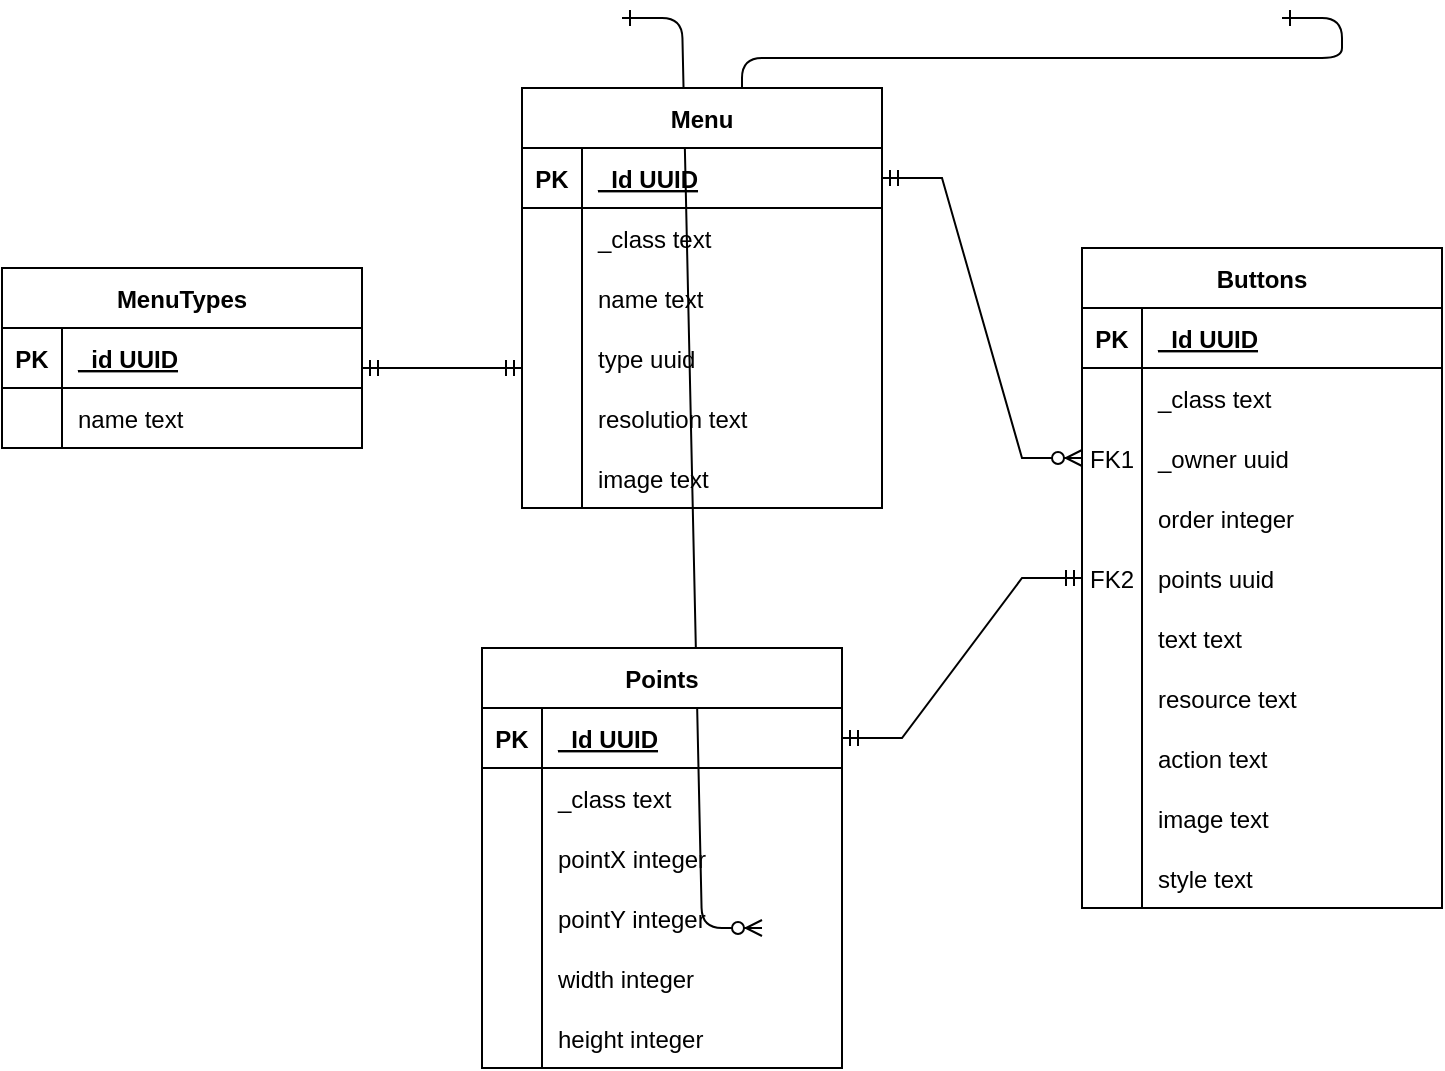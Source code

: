 <mxfile version="17.4.2" type="device"><diagram id="R2lEEEUBdFMjLlhIrx00" name="Page-1"><mxGraphModel dx="946" dy="672" grid="1" gridSize="10" guides="1" tooltips="1" connect="1" arrows="1" fold="1" page="1" pageScale="1" pageWidth="850" pageHeight="1100" math="0" shadow="0" extFonts="Permanent Marker^https://fonts.googleapis.com/css?family=Permanent+Marker"><root><mxCell id="0"/><mxCell id="1" parent="0"/><mxCell id="C-vyLk0tnHw3VtMMgP7b-1" value="" style="edgeStyle=entityRelationEdgeStyle;endArrow=ERzeroToMany;startArrow=ERone;endFill=1;startFill=0;" parent="1" target="C-vyLk0tnHw3VtMMgP7b-6" edge="1"><mxGeometry width="100" height="100" relative="1" as="geometry"><mxPoint x="370" y="165" as="sourcePoint"/><mxPoint x="440" y="620" as="targetPoint"/></mxGeometry></mxCell><mxCell id="C-vyLk0tnHw3VtMMgP7b-12" value="" style="edgeStyle=entityRelationEdgeStyle;endArrow=ERzeroToMany;startArrow=ERone;endFill=1;startFill=0;" parent="1" target="C-vyLk0tnHw3VtMMgP7b-17" edge="1"><mxGeometry width="100" height="100" relative="1" as="geometry"><mxPoint x="700" y="165" as="sourcePoint"/><mxPoint x="460" y="205" as="targetPoint"/></mxGeometry></mxCell><mxCell id="jIA4LPbpYvW5gqWYzgs3-1" value="Menu" style="shape=table;startSize=30;container=1;collapsible=1;childLayout=tableLayout;fixedRows=1;rowLines=0;fontStyle=1;align=center;resizeLast=1;" vertex="1" parent="1"><mxGeometry x="320" y="200" width="180" height="210" as="geometry"/></mxCell><mxCell id="jIA4LPbpYvW5gqWYzgs3-2" value="" style="shape=tableRow;horizontal=0;startSize=0;swimlaneHead=0;swimlaneBody=0;fillColor=none;collapsible=0;dropTarget=0;points=[[0,0.5],[1,0.5]];portConstraint=eastwest;top=0;left=0;right=0;bottom=1;" vertex="1" parent="jIA4LPbpYvW5gqWYzgs3-1"><mxGeometry y="30" width="180" height="30" as="geometry"/></mxCell><mxCell id="jIA4LPbpYvW5gqWYzgs3-3" value="PK" style="shape=partialRectangle;connectable=0;fillColor=none;top=0;left=0;bottom=0;right=0;fontStyle=1;overflow=hidden;" vertex="1" parent="jIA4LPbpYvW5gqWYzgs3-2"><mxGeometry width="30" height="30" as="geometry"><mxRectangle width="30" height="30" as="alternateBounds"/></mxGeometry></mxCell><mxCell id="jIA4LPbpYvW5gqWYzgs3-4" value="_Id UUID" style="shape=partialRectangle;connectable=0;fillColor=none;top=0;left=0;bottom=0;right=0;align=left;spacingLeft=6;fontStyle=5;overflow=hidden;" vertex="1" parent="jIA4LPbpYvW5gqWYzgs3-2"><mxGeometry x="30" width="150" height="30" as="geometry"><mxRectangle width="150" height="30" as="alternateBounds"/></mxGeometry></mxCell><mxCell id="jIA4LPbpYvW5gqWYzgs3-5" value="" style="shape=tableRow;horizontal=0;startSize=0;swimlaneHead=0;swimlaneBody=0;fillColor=none;collapsible=0;dropTarget=0;points=[[0,0.5],[1,0.5]];portConstraint=eastwest;top=0;left=0;right=0;bottom=0;" vertex="1" parent="jIA4LPbpYvW5gqWYzgs3-1"><mxGeometry y="60" width="180" height="30" as="geometry"/></mxCell><mxCell id="jIA4LPbpYvW5gqWYzgs3-6" value="" style="shape=partialRectangle;connectable=0;fillColor=none;top=0;left=0;bottom=0;right=0;editable=1;overflow=hidden;" vertex="1" parent="jIA4LPbpYvW5gqWYzgs3-5"><mxGeometry width="30" height="30" as="geometry"><mxRectangle width="30" height="30" as="alternateBounds"/></mxGeometry></mxCell><mxCell id="jIA4LPbpYvW5gqWYzgs3-7" value="_class text" style="shape=partialRectangle;connectable=0;fillColor=none;top=0;left=0;bottom=0;right=0;align=left;spacingLeft=6;overflow=hidden;" vertex="1" parent="jIA4LPbpYvW5gqWYzgs3-5"><mxGeometry x="30" width="150" height="30" as="geometry"><mxRectangle width="150" height="30" as="alternateBounds"/></mxGeometry></mxCell><mxCell id="jIA4LPbpYvW5gqWYzgs3-8" value="" style="shape=tableRow;horizontal=0;startSize=0;swimlaneHead=0;swimlaneBody=0;fillColor=none;collapsible=0;dropTarget=0;points=[[0,0.5],[1,0.5]];portConstraint=eastwest;top=0;left=0;right=0;bottom=0;" vertex="1" parent="jIA4LPbpYvW5gqWYzgs3-1"><mxGeometry y="90" width="180" height="30" as="geometry"/></mxCell><mxCell id="jIA4LPbpYvW5gqWYzgs3-9" value="" style="shape=partialRectangle;connectable=0;fillColor=none;top=0;left=0;bottom=0;right=0;editable=1;overflow=hidden;" vertex="1" parent="jIA4LPbpYvW5gqWYzgs3-8"><mxGeometry width="30" height="30" as="geometry"><mxRectangle width="30" height="30" as="alternateBounds"/></mxGeometry></mxCell><mxCell id="jIA4LPbpYvW5gqWYzgs3-10" value="name text" style="shape=partialRectangle;connectable=0;fillColor=none;top=0;left=0;bottom=0;right=0;align=left;spacingLeft=6;overflow=hidden;" vertex="1" parent="jIA4LPbpYvW5gqWYzgs3-8"><mxGeometry x="30" width="150" height="30" as="geometry"><mxRectangle width="150" height="30" as="alternateBounds"/></mxGeometry></mxCell><mxCell id="jIA4LPbpYvW5gqWYzgs3-11" value="" style="shape=tableRow;horizontal=0;startSize=0;swimlaneHead=0;swimlaneBody=0;fillColor=none;collapsible=0;dropTarget=0;points=[[0,0.5],[1,0.5]];portConstraint=eastwest;top=0;left=0;right=0;bottom=0;" vertex="1" parent="jIA4LPbpYvW5gqWYzgs3-1"><mxGeometry y="120" width="180" height="30" as="geometry"/></mxCell><mxCell id="jIA4LPbpYvW5gqWYzgs3-12" value="" style="shape=partialRectangle;connectable=0;fillColor=none;top=0;left=0;bottom=0;right=0;editable=1;overflow=hidden;" vertex="1" parent="jIA4LPbpYvW5gqWYzgs3-11"><mxGeometry width="30" height="30" as="geometry"><mxRectangle width="30" height="30" as="alternateBounds"/></mxGeometry></mxCell><mxCell id="jIA4LPbpYvW5gqWYzgs3-13" value="type uuid" style="shape=partialRectangle;connectable=0;fillColor=none;top=0;left=0;bottom=0;right=0;align=left;spacingLeft=6;overflow=hidden;" vertex="1" parent="jIA4LPbpYvW5gqWYzgs3-11"><mxGeometry x="30" width="150" height="30" as="geometry"><mxRectangle width="150" height="30" as="alternateBounds"/></mxGeometry></mxCell><mxCell id="jIA4LPbpYvW5gqWYzgs3-20" style="shape=tableRow;horizontal=0;startSize=0;swimlaneHead=0;swimlaneBody=0;fillColor=none;collapsible=0;dropTarget=0;points=[[0,0.5],[1,0.5]];portConstraint=eastwest;top=0;left=0;right=0;bottom=0;" vertex="1" parent="jIA4LPbpYvW5gqWYzgs3-1"><mxGeometry y="150" width="180" height="30" as="geometry"/></mxCell><mxCell id="jIA4LPbpYvW5gqWYzgs3-21" style="shape=partialRectangle;connectable=0;fillColor=none;top=0;left=0;bottom=0;right=0;editable=1;overflow=hidden;" vertex="1" parent="jIA4LPbpYvW5gqWYzgs3-20"><mxGeometry width="30" height="30" as="geometry"><mxRectangle width="30" height="30" as="alternateBounds"/></mxGeometry></mxCell><mxCell id="jIA4LPbpYvW5gqWYzgs3-22" value="resolution text" style="shape=partialRectangle;connectable=0;fillColor=none;top=0;left=0;bottom=0;right=0;align=left;spacingLeft=6;overflow=hidden;" vertex="1" parent="jIA4LPbpYvW5gqWYzgs3-20"><mxGeometry x="30" width="150" height="30" as="geometry"><mxRectangle width="150" height="30" as="alternateBounds"/></mxGeometry></mxCell><mxCell id="jIA4LPbpYvW5gqWYzgs3-17" style="shape=tableRow;horizontal=0;startSize=0;swimlaneHead=0;swimlaneBody=0;fillColor=none;collapsible=0;dropTarget=0;points=[[0,0.5],[1,0.5]];portConstraint=eastwest;top=0;left=0;right=0;bottom=0;" vertex="1" parent="jIA4LPbpYvW5gqWYzgs3-1"><mxGeometry y="180" width="180" height="30" as="geometry"/></mxCell><mxCell id="jIA4LPbpYvW5gqWYzgs3-18" style="shape=partialRectangle;connectable=0;fillColor=none;top=0;left=0;bottom=0;right=0;editable=1;overflow=hidden;" vertex="1" parent="jIA4LPbpYvW5gqWYzgs3-17"><mxGeometry width="30" height="30" as="geometry"><mxRectangle width="30" height="30" as="alternateBounds"/></mxGeometry></mxCell><mxCell id="jIA4LPbpYvW5gqWYzgs3-19" value="image text" style="shape=partialRectangle;connectable=0;fillColor=none;top=0;left=0;bottom=0;right=0;align=left;spacingLeft=6;overflow=hidden;" vertex="1" parent="jIA4LPbpYvW5gqWYzgs3-17"><mxGeometry x="30" width="150" height="30" as="geometry"><mxRectangle width="150" height="30" as="alternateBounds"/></mxGeometry></mxCell><mxCell id="jIA4LPbpYvW5gqWYzgs3-27" value="Buttons" style="shape=table;startSize=30;container=1;collapsible=1;childLayout=tableLayout;fixedRows=1;rowLines=0;fontStyle=1;align=center;resizeLast=1;" vertex="1" parent="1"><mxGeometry x="600" y="280" width="180" height="330" as="geometry"/></mxCell><mxCell id="jIA4LPbpYvW5gqWYzgs3-28" value="" style="shape=tableRow;horizontal=0;startSize=0;swimlaneHead=0;swimlaneBody=0;fillColor=none;collapsible=0;dropTarget=0;points=[[0,0.5],[1,0.5]];portConstraint=eastwest;top=0;left=0;right=0;bottom=1;" vertex="1" parent="jIA4LPbpYvW5gqWYzgs3-27"><mxGeometry y="30" width="180" height="30" as="geometry"/></mxCell><mxCell id="jIA4LPbpYvW5gqWYzgs3-29" value="PK" style="shape=partialRectangle;connectable=0;fillColor=none;top=0;left=0;bottom=0;right=0;fontStyle=1;overflow=hidden;" vertex="1" parent="jIA4LPbpYvW5gqWYzgs3-28"><mxGeometry width="30" height="30" as="geometry"><mxRectangle width="30" height="30" as="alternateBounds"/></mxGeometry></mxCell><mxCell id="jIA4LPbpYvW5gqWYzgs3-30" value="_Id UUID" style="shape=partialRectangle;connectable=0;fillColor=none;top=0;left=0;bottom=0;right=0;align=left;spacingLeft=6;fontStyle=5;overflow=hidden;" vertex="1" parent="jIA4LPbpYvW5gqWYzgs3-28"><mxGeometry x="30" width="150" height="30" as="geometry"><mxRectangle width="150" height="30" as="alternateBounds"/></mxGeometry></mxCell><mxCell id="jIA4LPbpYvW5gqWYzgs3-31" value="" style="shape=tableRow;horizontal=0;startSize=0;swimlaneHead=0;swimlaneBody=0;fillColor=none;collapsible=0;dropTarget=0;points=[[0,0.5],[1,0.5]];portConstraint=eastwest;top=0;left=0;right=0;bottom=0;" vertex="1" parent="jIA4LPbpYvW5gqWYzgs3-27"><mxGeometry y="60" width="180" height="30" as="geometry"/></mxCell><mxCell id="jIA4LPbpYvW5gqWYzgs3-32" value="" style="shape=partialRectangle;connectable=0;fillColor=none;top=0;left=0;bottom=0;right=0;editable=1;overflow=hidden;" vertex="1" parent="jIA4LPbpYvW5gqWYzgs3-31"><mxGeometry width="30" height="30" as="geometry"><mxRectangle width="30" height="30" as="alternateBounds"/></mxGeometry></mxCell><mxCell id="jIA4LPbpYvW5gqWYzgs3-33" value="_class text" style="shape=partialRectangle;connectable=0;fillColor=none;top=0;left=0;bottom=0;right=0;align=left;spacingLeft=6;overflow=hidden;" vertex="1" parent="jIA4LPbpYvW5gqWYzgs3-31"><mxGeometry x="30" width="150" height="30" as="geometry"><mxRectangle width="150" height="30" as="alternateBounds"/></mxGeometry></mxCell><mxCell id="jIA4LPbpYvW5gqWYzgs3-34" value="" style="shape=tableRow;horizontal=0;startSize=0;swimlaneHead=0;swimlaneBody=0;fillColor=none;collapsible=0;dropTarget=0;points=[[0,0.5],[1,0.5]];portConstraint=eastwest;top=0;left=0;right=0;bottom=0;" vertex="1" parent="jIA4LPbpYvW5gqWYzgs3-27"><mxGeometry y="90" width="180" height="30" as="geometry"/></mxCell><mxCell id="jIA4LPbpYvW5gqWYzgs3-35" value="FK1" style="shape=partialRectangle;connectable=0;fillColor=none;top=0;left=0;bottom=0;right=0;editable=1;overflow=hidden;" vertex="1" parent="jIA4LPbpYvW5gqWYzgs3-34"><mxGeometry width="30" height="30" as="geometry"><mxRectangle width="30" height="30" as="alternateBounds"/></mxGeometry></mxCell><mxCell id="jIA4LPbpYvW5gqWYzgs3-36" value="_owner uuid" style="shape=partialRectangle;connectable=0;fillColor=none;top=0;left=0;bottom=0;right=0;align=left;spacingLeft=6;overflow=hidden;" vertex="1" parent="jIA4LPbpYvW5gqWYzgs3-34"><mxGeometry x="30" width="150" height="30" as="geometry"><mxRectangle width="150" height="30" as="alternateBounds"/></mxGeometry></mxCell><mxCell id="jIA4LPbpYvW5gqWYzgs3-37" value="" style="shape=tableRow;horizontal=0;startSize=0;swimlaneHead=0;swimlaneBody=0;fillColor=none;collapsible=0;dropTarget=0;points=[[0,0.5],[1,0.5]];portConstraint=eastwest;top=0;left=0;right=0;bottom=0;" vertex="1" parent="jIA4LPbpYvW5gqWYzgs3-27"><mxGeometry y="120" width="180" height="30" as="geometry"/></mxCell><mxCell id="jIA4LPbpYvW5gqWYzgs3-38" value="" style="shape=partialRectangle;connectable=0;fillColor=none;top=0;left=0;bottom=0;right=0;editable=1;overflow=hidden;" vertex="1" parent="jIA4LPbpYvW5gqWYzgs3-37"><mxGeometry width="30" height="30" as="geometry"><mxRectangle width="30" height="30" as="alternateBounds"/></mxGeometry></mxCell><mxCell id="jIA4LPbpYvW5gqWYzgs3-39" value="order integer" style="shape=partialRectangle;connectable=0;fillColor=none;top=0;left=0;bottom=0;right=0;align=left;spacingLeft=6;overflow=hidden;" vertex="1" parent="jIA4LPbpYvW5gqWYzgs3-37"><mxGeometry x="30" width="150" height="30" as="geometry"><mxRectangle width="150" height="30" as="alternateBounds"/></mxGeometry></mxCell><mxCell id="jIA4LPbpYvW5gqWYzgs3-56" style="shape=tableRow;horizontal=0;startSize=0;swimlaneHead=0;swimlaneBody=0;fillColor=none;collapsible=0;dropTarget=0;points=[[0,0.5],[1,0.5]];portConstraint=eastwest;top=0;left=0;right=0;bottom=0;" vertex="1" parent="jIA4LPbpYvW5gqWYzgs3-27"><mxGeometry y="150" width="180" height="30" as="geometry"/></mxCell><mxCell id="jIA4LPbpYvW5gqWYzgs3-57" value="FK2" style="shape=partialRectangle;connectable=0;fillColor=none;top=0;left=0;bottom=0;right=0;editable=1;overflow=hidden;" vertex="1" parent="jIA4LPbpYvW5gqWYzgs3-56"><mxGeometry width="30" height="30" as="geometry"><mxRectangle width="30" height="30" as="alternateBounds"/></mxGeometry></mxCell><mxCell id="jIA4LPbpYvW5gqWYzgs3-58" value="points uuid" style="shape=partialRectangle;connectable=0;fillColor=none;top=0;left=0;bottom=0;right=0;align=left;spacingLeft=6;overflow=hidden;" vertex="1" parent="jIA4LPbpYvW5gqWYzgs3-56"><mxGeometry x="30" width="150" height="30" as="geometry"><mxRectangle width="150" height="30" as="alternateBounds"/></mxGeometry></mxCell><mxCell id="jIA4LPbpYvW5gqWYzgs3-53" style="shape=tableRow;horizontal=0;startSize=0;swimlaneHead=0;swimlaneBody=0;fillColor=none;collapsible=0;dropTarget=0;points=[[0,0.5],[1,0.5]];portConstraint=eastwest;top=0;left=0;right=0;bottom=0;" vertex="1" parent="jIA4LPbpYvW5gqWYzgs3-27"><mxGeometry y="180" width="180" height="30" as="geometry"/></mxCell><mxCell id="jIA4LPbpYvW5gqWYzgs3-54" style="shape=partialRectangle;connectable=0;fillColor=none;top=0;left=0;bottom=0;right=0;editable=1;overflow=hidden;" vertex="1" parent="jIA4LPbpYvW5gqWYzgs3-53"><mxGeometry width="30" height="30" as="geometry"><mxRectangle width="30" height="30" as="alternateBounds"/></mxGeometry></mxCell><mxCell id="jIA4LPbpYvW5gqWYzgs3-55" value="text text" style="shape=partialRectangle;connectable=0;fillColor=none;top=0;left=0;bottom=0;right=0;align=left;spacingLeft=6;overflow=hidden;" vertex="1" parent="jIA4LPbpYvW5gqWYzgs3-53"><mxGeometry x="30" width="150" height="30" as="geometry"><mxRectangle width="150" height="30" as="alternateBounds"/></mxGeometry></mxCell><mxCell id="jIA4LPbpYvW5gqWYzgs3-50" style="shape=tableRow;horizontal=0;startSize=0;swimlaneHead=0;swimlaneBody=0;fillColor=none;collapsible=0;dropTarget=0;points=[[0,0.5],[1,0.5]];portConstraint=eastwest;top=0;left=0;right=0;bottom=0;" vertex="1" parent="jIA4LPbpYvW5gqWYzgs3-27"><mxGeometry y="210" width="180" height="30" as="geometry"/></mxCell><mxCell id="jIA4LPbpYvW5gqWYzgs3-51" style="shape=partialRectangle;connectable=0;fillColor=none;top=0;left=0;bottom=0;right=0;editable=1;overflow=hidden;" vertex="1" parent="jIA4LPbpYvW5gqWYzgs3-50"><mxGeometry width="30" height="30" as="geometry"><mxRectangle width="30" height="30" as="alternateBounds"/></mxGeometry></mxCell><mxCell id="jIA4LPbpYvW5gqWYzgs3-52" value="resource text" style="shape=partialRectangle;connectable=0;fillColor=none;top=0;left=0;bottom=0;right=0;align=left;spacingLeft=6;overflow=hidden;" vertex="1" parent="jIA4LPbpYvW5gqWYzgs3-50"><mxGeometry x="30" width="150" height="30" as="geometry"><mxRectangle width="150" height="30" as="alternateBounds"/></mxGeometry></mxCell><mxCell id="jIA4LPbpYvW5gqWYzgs3-47" style="shape=tableRow;horizontal=0;startSize=0;swimlaneHead=0;swimlaneBody=0;fillColor=none;collapsible=0;dropTarget=0;points=[[0,0.5],[1,0.5]];portConstraint=eastwest;top=0;left=0;right=0;bottom=0;" vertex="1" parent="jIA4LPbpYvW5gqWYzgs3-27"><mxGeometry y="240" width="180" height="30" as="geometry"/></mxCell><mxCell id="jIA4LPbpYvW5gqWYzgs3-48" style="shape=partialRectangle;connectable=0;fillColor=none;top=0;left=0;bottom=0;right=0;editable=1;overflow=hidden;" vertex="1" parent="jIA4LPbpYvW5gqWYzgs3-47"><mxGeometry width="30" height="30" as="geometry"><mxRectangle width="30" height="30" as="alternateBounds"/></mxGeometry></mxCell><mxCell id="jIA4LPbpYvW5gqWYzgs3-49" value="action text" style="shape=partialRectangle;connectable=0;fillColor=none;top=0;left=0;bottom=0;right=0;align=left;spacingLeft=6;overflow=hidden;" vertex="1" parent="jIA4LPbpYvW5gqWYzgs3-47"><mxGeometry x="30" width="150" height="30" as="geometry"><mxRectangle width="150" height="30" as="alternateBounds"/></mxGeometry></mxCell><mxCell id="jIA4LPbpYvW5gqWYzgs3-44" style="shape=tableRow;horizontal=0;startSize=0;swimlaneHead=0;swimlaneBody=0;fillColor=none;collapsible=0;dropTarget=0;points=[[0,0.5],[1,0.5]];portConstraint=eastwest;top=0;left=0;right=0;bottom=0;" vertex="1" parent="jIA4LPbpYvW5gqWYzgs3-27"><mxGeometry y="270" width="180" height="30" as="geometry"/></mxCell><mxCell id="jIA4LPbpYvW5gqWYzgs3-45" style="shape=partialRectangle;connectable=0;fillColor=none;top=0;left=0;bottom=0;right=0;editable=1;overflow=hidden;" vertex="1" parent="jIA4LPbpYvW5gqWYzgs3-44"><mxGeometry width="30" height="30" as="geometry"><mxRectangle width="30" height="30" as="alternateBounds"/></mxGeometry></mxCell><mxCell id="jIA4LPbpYvW5gqWYzgs3-46" value="image text" style="shape=partialRectangle;connectable=0;fillColor=none;top=0;left=0;bottom=0;right=0;align=left;spacingLeft=6;overflow=hidden;" vertex="1" parent="jIA4LPbpYvW5gqWYzgs3-44"><mxGeometry x="30" width="150" height="30" as="geometry"><mxRectangle width="150" height="30" as="alternateBounds"/></mxGeometry></mxCell><mxCell id="jIA4LPbpYvW5gqWYzgs3-59" style="shape=tableRow;horizontal=0;startSize=0;swimlaneHead=0;swimlaneBody=0;fillColor=none;collapsible=0;dropTarget=0;points=[[0,0.5],[1,0.5]];portConstraint=eastwest;top=0;left=0;right=0;bottom=0;" vertex="1" parent="jIA4LPbpYvW5gqWYzgs3-27"><mxGeometry y="300" width="180" height="30" as="geometry"/></mxCell><mxCell id="jIA4LPbpYvW5gqWYzgs3-60" style="shape=partialRectangle;connectable=0;fillColor=none;top=0;left=0;bottom=0;right=0;editable=1;overflow=hidden;" vertex="1" parent="jIA4LPbpYvW5gqWYzgs3-59"><mxGeometry width="30" height="30" as="geometry"><mxRectangle width="30" height="30" as="alternateBounds"/></mxGeometry></mxCell><mxCell id="jIA4LPbpYvW5gqWYzgs3-61" value="style text" style="shape=partialRectangle;connectable=0;fillColor=none;top=0;left=0;bottom=0;right=0;align=left;spacingLeft=6;overflow=hidden;" vertex="1" parent="jIA4LPbpYvW5gqWYzgs3-59"><mxGeometry x="30" width="150" height="30" as="geometry"><mxRectangle width="150" height="30" as="alternateBounds"/></mxGeometry></mxCell><mxCell id="jIA4LPbpYvW5gqWYzgs3-40" value="" style="edgeStyle=entityRelationEdgeStyle;fontSize=12;html=1;endArrow=ERzeroToMany;startArrow=ERmandOne;rounded=0;exitX=1;exitY=0.5;exitDx=0;exitDy=0;entryX=0;entryY=0.5;entryDx=0;entryDy=0;" edge="1" parent="1" source="jIA4LPbpYvW5gqWYzgs3-2" target="jIA4LPbpYvW5gqWYzgs3-34"><mxGeometry width="100" height="100" relative="1" as="geometry"><mxPoint x="520" y="360" as="sourcePoint"/><mxPoint x="620" y="260" as="targetPoint"/></mxGeometry></mxCell><mxCell id="jIA4LPbpYvW5gqWYzgs3-62" value="Points" style="shape=table;startSize=30;container=1;collapsible=1;childLayout=tableLayout;fixedRows=1;rowLines=0;fontStyle=1;align=center;resizeLast=1;" vertex="1" parent="1"><mxGeometry x="300" y="480" width="180" height="210" as="geometry"/></mxCell><mxCell id="jIA4LPbpYvW5gqWYzgs3-63" value="" style="shape=tableRow;horizontal=0;startSize=0;swimlaneHead=0;swimlaneBody=0;fillColor=none;collapsible=0;dropTarget=0;points=[[0,0.5],[1,0.5]];portConstraint=eastwest;top=0;left=0;right=0;bottom=1;" vertex="1" parent="jIA4LPbpYvW5gqWYzgs3-62"><mxGeometry y="30" width="180" height="30" as="geometry"/></mxCell><mxCell id="jIA4LPbpYvW5gqWYzgs3-64" value="PK" style="shape=partialRectangle;connectable=0;fillColor=none;top=0;left=0;bottom=0;right=0;fontStyle=1;overflow=hidden;" vertex="1" parent="jIA4LPbpYvW5gqWYzgs3-63"><mxGeometry width="30" height="30" as="geometry"><mxRectangle width="30" height="30" as="alternateBounds"/></mxGeometry></mxCell><mxCell id="jIA4LPbpYvW5gqWYzgs3-65" value="_Id UUID" style="shape=partialRectangle;connectable=0;fillColor=none;top=0;left=0;bottom=0;right=0;align=left;spacingLeft=6;fontStyle=5;overflow=hidden;" vertex="1" parent="jIA4LPbpYvW5gqWYzgs3-63"><mxGeometry x="30" width="150" height="30" as="geometry"><mxRectangle width="150" height="30" as="alternateBounds"/></mxGeometry></mxCell><mxCell id="jIA4LPbpYvW5gqWYzgs3-66" value="" style="shape=tableRow;horizontal=0;startSize=0;swimlaneHead=0;swimlaneBody=0;fillColor=none;collapsible=0;dropTarget=0;points=[[0,0.5],[1,0.5]];portConstraint=eastwest;top=0;left=0;right=0;bottom=0;" vertex="1" parent="jIA4LPbpYvW5gqWYzgs3-62"><mxGeometry y="60" width="180" height="30" as="geometry"/></mxCell><mxCell id="jIA4LPbpYvW5gqWYzgs3-67" value="" style="shape=partialRectangle;connectable=0;fillColor=none;top=0;left=0;bottom=0;right=0;editable=1;overflow=hidden;" vertex="1" parent="jIA4LPbpYvW5gqWYzgs3-66"><mxGeometry width="30" height="30" as="geometry"><mxRectangle width="30" height="30" as="alternateBounds"/></mxGeometry></mxCell><mxCell id="jIA4LPbpYvW5gqWYzgs3-68" value="_class text" style="shape=partialRectangle;connectable=0;fillColor=none;top=0;left=0;bottom=0;right=0;align=left;spacingLeft=6;overflow=hidden;" vertex="1" parent="jIA4LPbpYvW5gqWYzgs3-66"><mxGeometry x="30" width="150" height="30" as="geometry"><mxRectangle width="150" height="30" as="alternateBounds"/></mxGeometry></mxCell><mxCell id="jIA4LPbpYvW5gqWYzgs3-69" value="" style="shape=tableRow;horizontal=0;startSize=0;swimlaneHead=0;swimlaneBody=0;fillColor=none;collapsible=0;dropTarget=0;points=[[0,0.5],[1,0.5]];portConstraint=eastwest;top=0;left=0;right=0;bottom=0;" vertex="1" parent="jIA4LPbpYvW5gqWYzgs3-62"><mxGeometry y="90" width="180" height="30" as="geometry"/></mxCell><mxCell id="jIA4LPbpYvW5gqWYzgs3-70" value="" style="shape=partialRectangle;connectable=0;fillColor=none;top=0;left=0;bottom=0;right=0;editable=1;overflow=hidden;" vertex="1" parent="jIA4LPbpYvW5gqWYzgs3-69"><mxGeometry width="30" height="30" as="geometry"><mxRectangle width="30" height="30" as="alternateBounds"/></mxGeometry></mxCell><mxCell id="jIA4LPbpYvW5gqWYzgs3-71" value="pointX integer" style="shape=partialRectangle;connectable=0;fillColor=none;top=0;left=0;bottom=0;right=0;align=left;spacingLeft=6;overflow=hidden;" vertex="1" parent="jIA4LPbpYvW5gqWYzgs3-69"><mxGeometry x="30" width="150" height="30" as="geometry"><mxRectangle width="150" height="30" as="alternateBounds"/></mxGeometry></mxCell><mxCell id="jIA4LPbpYvW5gqWYzgs3-72" value="" style="shape=tableRow;horizontal=0;startSize=0;swimlaneHead=0;swimlaneBody=0;fillColor=none;collapsible=0;dropTarget=0;points=[[0,0.5],[1,0.5]];portConstraint=eastwest;top=0;left=0;right=0;bottom=0;" vertex="1" parent="jIA4LPbpYvW5gqWYzgs3-62"><mxGeometry y="120" width="180" height="30" as="geometry"/></mxCell><mxCell id="jIA4LPbpYvW5gqWYzgs3-73" value="" style="shape=partialRectangle;connectable=0;fillColor=none;top=0;left=0;bottom=0;right=0;editable=1;overflow=hidden;" vertex="1" parent="jIA4LPbpYvW5gqWYzgs3-72"><mxGeometry width="30" height="30" as="geometry"><mxRectangle width="30" height="30" as="alternateBounds"/></mxGeometry></mxCell><mxCell id="jIA4LPbpYvW5gqWYzgs3-74" value="pointY integer" style="shape=partialRectangle;connectable=0;fillColor=none;top=0;left=0;bottom=0;right=0;align=left;spacingLeft=6;overflow=hidden;" vertex="1" parent="jIA4LPbpYvW5gqWYzgs3-72"><mxGeometry x="30" width="150" height="30" as="geometry"><mxRectangle width="150" height="30" as="alternateBounds"/></mxGeometry></mxCell><mxCell id="jIA4LPbpYvW5gqWYzgs3-75" style="shape=tableRow;horizontal=0;startSize=0;swimlaneHead=0;swimlaneBody=0;fillColor=none;collapsible=0;dropTarget=0;points=[[0,0.5],[1,0.5]];portConstraint=eastwest;top=0;left=0;right=0;bottom=0;" vertex="1" parent="jIA4LPbpYvW5gqWYzgs3-62"><mxGeometry y="150" width="180" height="30" as="geometry"/></mxCell><mxCell id="jIA4LPbpYvW5gqWYzgs3-76" style="shape=partialRectangle;connectable=0;fillColor=none;top=0;left=0;bottom=0;right=0;editable=1;overflow=hidden;" vertex="1" parent="jIA4LPbpYvW5gqWYzgs3-75"><mxGeometry width="30" height="30" as="geometry"><mxRectangle width="30" height="30" as="alternateBounds"/></mxGeometry></mxCell><mxCell id="jIA4LPbpYvW5gqWYzgs3-77" value="width integer" style="shape=partialRectangle;connectable=0;fillColor=none;top=0;left=0;bottom=0;right=0;align=left;spacingLeft=6;overflow=hidden;" vertex="1" parent="jIA4LPbpYvW5gqWYzgs3-75"><mxGeometry x="30" width="150" height="30" as="geometry"><mxRectangle width="150" height="30" as="alternateBounds"/></mxGeometry></mxCell><mxCell id="jIA4LPbpYvW5gqWYzgs3-78" style="shape=tableRow;horizontal=0;startSize=0;swimlaneHead=0;swimlaneBody=0;fillColor=none;collapsible=0;dropTarget=0;points=[[0,0.5],[1,0.5]];portConstraint=eastwest;top=0;left=0;right=0;bottom=0;" vertex="1" parent="jIA4LPbpYvW5gqWYzgs3-62"><mxGeometry y="180" width="180" height="30" as="geometry"/></mxCell><mxCell id="jIA4LPbpYvW5gqWYzgs3-79" style="shape=partialRectangle;connectable=0;fillColor=none;top=0;left=0;bottom=0;right=0;editable=1;overflow=hidden;" vertex="1" parent="jIA4LPbpYvW5gqWYzgs3-78"><mxGeometry width="30" height="30" as="geometry"><mxRectangle width="30" height="30" as="alternateBounds"/></mxGeometry></mxCell><mxCell id="jIA4LPbpYvW5gqWYzgs3-80" value="height integer" style="shape=partialRectangle;connectable=0;fillColor=none;top=0;left=0;bottom=0;right=0;align=left;spacingLeft=6;overflow=hidden;" vertex="1" parent="jIA4LPbpYvW5gqWYzgs3-78"><mxGeometry x="30" width="150" height="30" as="geometry"><mxRectangle width="150" height="30" as="alternateBounds"/></mxGeometry></mxCell><mxCell id="jIA4LPbpYvW5gqWYzgs3-81" value="" style="edgeStyle=entityRelationEdgeStyle;fontSize=12;html=1;endArrow=ERmandOne;startArrow=ERmandOne;rounded=0;exitX=1;exitY=0.5;exitDx=0;exitDy=0;entryX=0;entryY=0.5;entryDx=0;entryDy=0;" edge="1" parent="1" source="jIA4LPbpYvW5gqWYzgs3-63" target="jIA4LPbpYvW5gqWYzgs3-56"><mxGeometry width="100" height="100" relative="1" as="geometry"><mxPoint x="480" y="530" as="sourcePoint"/><mxPoint x="580" y="430" as="targetPoint"/></mxGeometry></mxCell><mxCell id="jIA4LPbpYvW5gqWYzgs3-82" value="" style="edgeStyle=entityRelationEdgeStyle;fontSize=12;html=1;endArrow=ERmandOne;startArrow=ERmandOne;rounded=0;" edge="1" parent="1"><mxGeometry width="100" height="100" relative="1" as="geometry"><mxPoint x="240" y="340" as="sourcePoint"/><mxPoint x="320" y="340" as="targetPoint"/></mxGeometry></mxCell><mxCell id="jIA4LPbpYvW5gqWYzgs3-83" value="MenuTypes" style="shape=table;startSize=30;container=1;collapsible=1;childLayout=tableLayout;fixedRows=1;rowLines=0;fontStyle=1;align=center;resizeLast=1;" vertex="1" parent="1"><mxGeometry x="60" y="290" width="180" height="90" as="geometry"/></mxCell><mxCell id="jIA4LPbpYvW5gqWYzgs3-84" value="" style="shape=tableRow;horizontal=0;startSize=0;swimlaneHead=0;swimlaneBody=0;fillColor=none;collapsible=0;dropTarget=0;points=[[0,0.5],[1,0.5]];portConstraint=eastwest;top=0;left=0;right=0;bottom=1;" vertex="1" parent="jIA4LPbpYvW5gqWYzgs3-83"><mxGeometry y="30" width="180" height="30" as="geometry"/></mxCell><mxCell id="jIA4LPbpYvW5gqWYzgs3-85" value="PK" style="shape=partialRectangle;connectable=0;fillColor=none;top=0;left=0;bottom=0;right=0;fontStyle=1;overflow=hidden;" vertex="1" parent="jIA4LPbpYvW5gqWYzgs3-84"><mxGeometry width="30" height="30" as="geometry"><mxRectangle width="30" height="30" as="alternateBounds"/></mxGeometry></mxCell><mxCell id="jIA4LPbpYvW5gqWYzgs3-86" value="_id UUID" style="shape=partialRectangle;connectable=0;fillColor=none;top=0;left=0;bottom=0;right=0;align=left;spacingLeft=6;fontStyle=5;overflow=hidden;" vertex="1" parent="jIA4LPbpYvW5gqWYzgs3-84"><mxGeometry x="30" width="150" height="30" as="geometry"><mxRectangle width="150" height="30" as="alternateBounds"/></mxGeometry></mxCell><mxCell id="jIA4LPbpYvW5gqWYzgs3-87" value="" style="shape=tableRow;horizontal=0;startSize=0;swimlaneHead=0;swimlaneBody=0;fillColor=none;collapsible=0;dropTarget=0;points=[[0,0.5],[1,0.5]];portConstraint=eastwest;top=0;left=0;right=0;bottom=0;" vertex="1" parent="jIA4LPbpYvW5gqWYzgs3-83"><mxGeometry y="60" width="180" height="30" as="geometry"/></mxCell><mxCell id="jIA4LPbpYvW5gqWYzgs3-88" value="" style="shape=partialRectangle;connectable=0;fillColor=none;top=0;left=0;bottom=0;right=0;editable=1;overflow=hidden;" vertex="1" parent="jIA4LPbpYvW5gqWYzgs3-87"><mxGeometry width="30" height="30" as="geometry"><mxRectangle width="30" height="30" as="alternateBounds"/></mxGeometry></mxCell><mxCell id="jIA4LPbpYvW5gqWYzgs3-89" value="name text" style="shape=partialRectangle;connectable=0;fillColor=none;top=0;left=0;bottom=0;right=0;align=left;spacingLeft=6;overflow=hidden;" vertex="1" parent="jIA4LPbpYvW5gqWYzgs3-87"><mxGeometry x="30" width="150" height="30" as="geometry"><mxRectangle width="150" height="30" as="alternateBounds"/></mxGeometry></mxCell></root></mxGraphModel></diagram></mxfile>